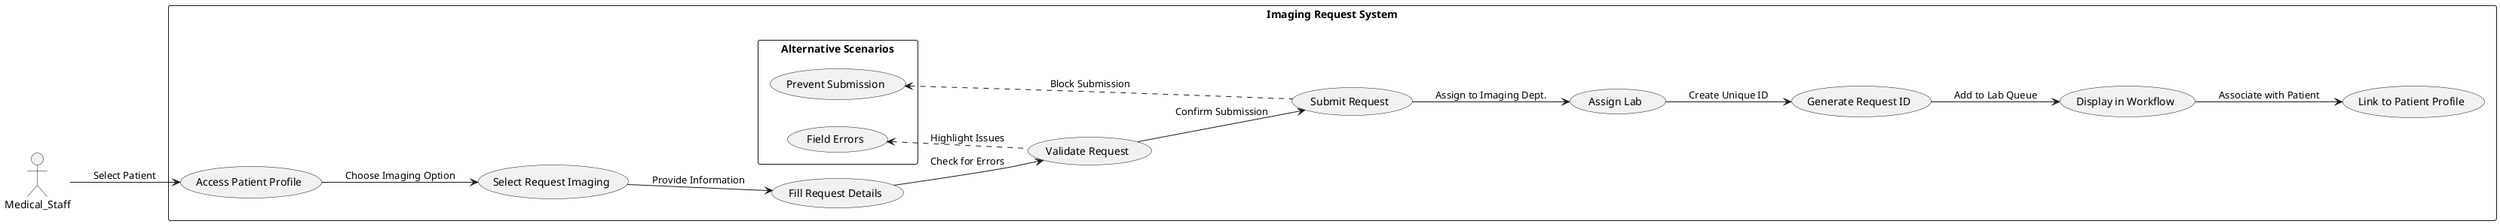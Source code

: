 @startuml
'https://plantuml.com/use-case-diagram
left to right direction
actor Medical_Staff

rectangle "Imaging Request System" {
    Medical_Staff --> (Access Patient Profile) : Select Patient
    (Access Patient Profile) --> (Select Request Imaging) : Choose Imaging Option
    (Select Request Imaging) --> (Fill Request Details) : Provide Information
    (Fill Request Details) --> (Validate Request) : Check for Errors
    (Validate Request) --> (Submit Request) : Confirm Submission
    (Submit Request) --> (Assign Lab) : Assign to Imaging Dept.
    (Assign Lab) --> (Generate Request ID) : Create Unique ID
    (Generate Request ID) --> (Display in Workflow) : Add to Lab Queue
    (Display in Workflow) --> (Link to Patient Profile) : Associate with Patient

    rectangle "Alternative Scenarios" {
        (Field Errors) <.. (Validate Request) : Highlight Issues
        (Prevent Submission) <.. (Submit Request) : Block Submission
    }
}

@enduml
